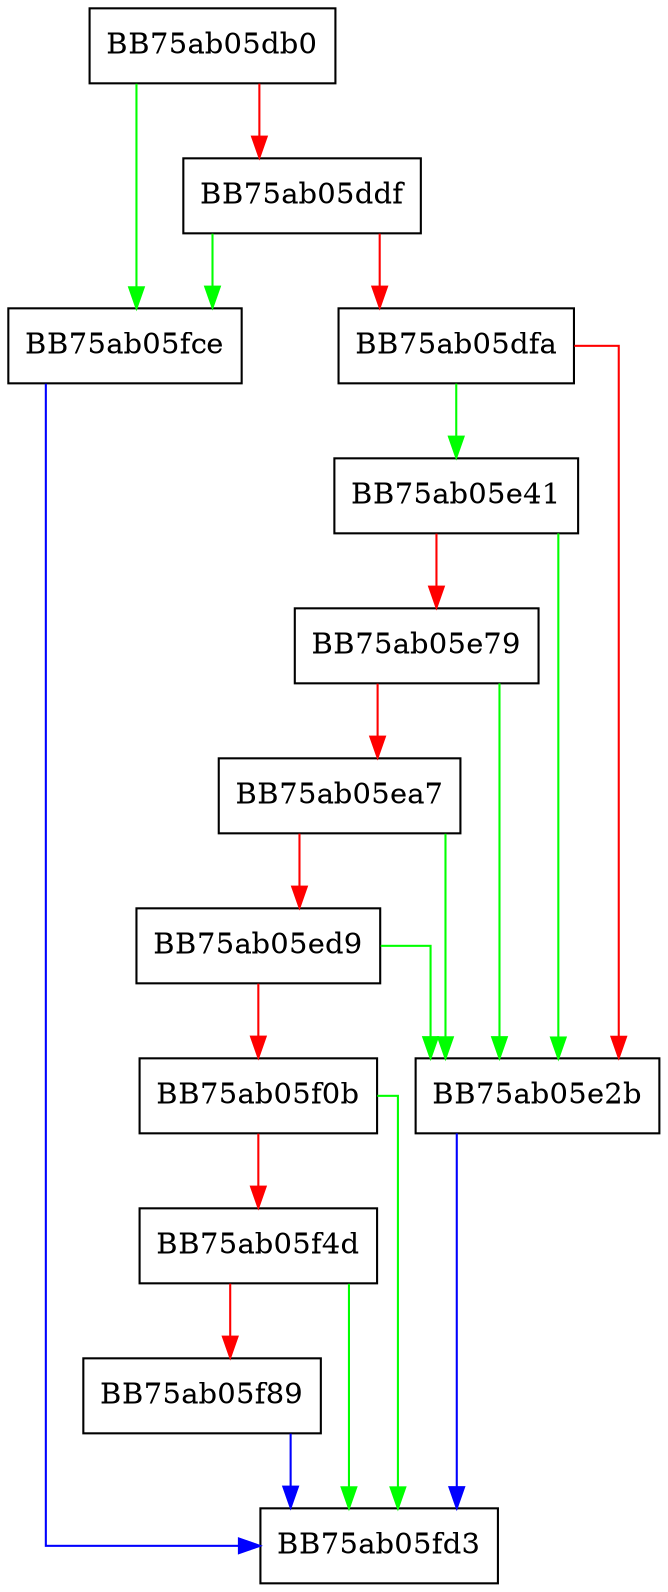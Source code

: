 digraph LuaStandalone_init_module {
  node [shape="box"];
  graph [splines=ortho];
  BB75ab05db0 -> BB75ab05fce [color="green"];
  BB75ab05db0 -> BB75ab05ddf [color="red"];
  BB75ab05ddf -> BB75ab05fce [color="green"];
  BB75ab05ddf -> BB75ab05dfa [color="red"];
  BB75ab05dfa -> BB75ab05e41 [color="green"];
  BB75ab05dfa -> BB75ab05e2b [color="red"];
  BB75ab05e2b -> BB75ab05fd3 [color="blue"];
  BB75ab05e41 -> BB75ab05e2b [color="green"];
  BB75ab05e41 -> BB75ab05e79 [color="red"];
  BB75ab05e79 -> BB75ab05e2b [color="green"];
  BB75ab05e79 -> BB75ab05ea7 [color="red"];
  BB75ab05ea7 -> BB75ab05e2b [color="green"];
  BB75ab05ea7 -> BB75ab05ed9 [color="red"];
  BB75ab05ed9 -> BB75ab05e2b [color="green"];
  BB75ab05ed9 -> BB75ab05f0b [color="red"];
  BB75ab05f0b -> BB75ab05fd3 [color="green"];
  BB75ab05f0b -> BB75ab05f4d [color="red"];
  BB75ab05f4d -> BB75ab05fd3 [color="green"];
  BB75ab05f4d -> BB75ab05f89 [color="red"];
  BB75ab05f89 -> BB75ab05fd3 [color="blue"];
  BB75ab05fce -> BB75ab05fd3 [color="blue"];
}